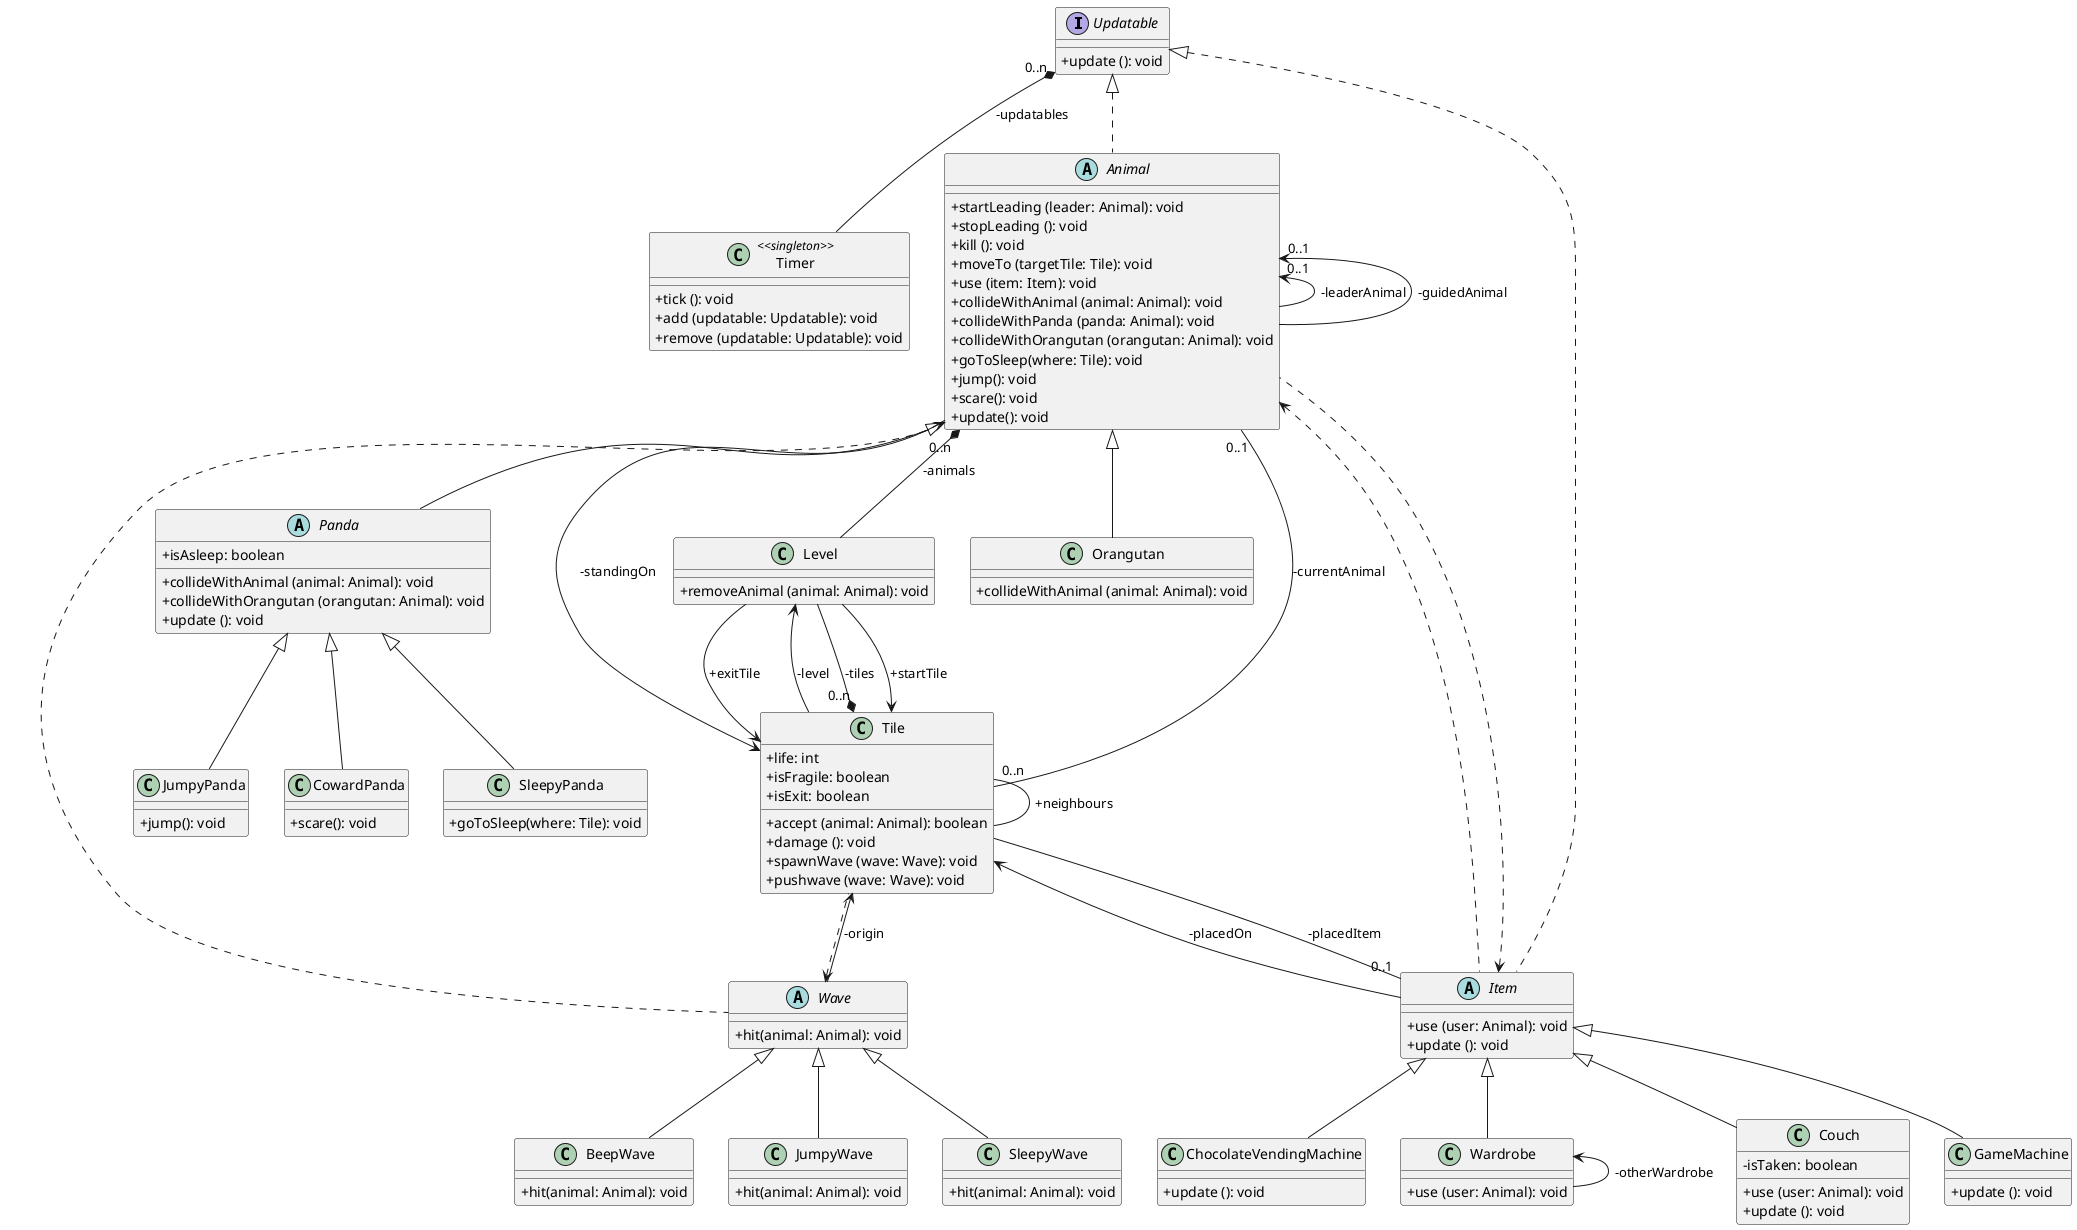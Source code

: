 @startuml

skinparam classAttributeIconSize 0
skinparam guillemet false

' ==========
' Interfaces
' ==========

interface Updatable {
    +update (): void
}

' =======
' Classes
' =======

class Timer <<singleton>> {
    +tick (): void
    +add (updatable: Updatable): void
    +remove (updatable: Updatable): void
}

class Level {
    +removeAnimal (animal: Animal): void
}

class Tile {
    +life: int
    +isFragile: boolean
    +isExit: boolean
    +accept (animal: Animal): boolean
    +damage (): void
    +spawnWave (wave: Wave): void
    +pushwave (wave: Wave): void
}

abstract class Animal {
    +startLeading (leader: Animal): void
    +stopLeading (): void
    +kill (): void
    +moveTo (targetTile: Tile): void
    +use (item: Item): void
    +collideWithAnimal (animal: Animal): void
    +collideWithPanda (panda: Animal): void
    +collideWithOrangutan (orangutan: Animal): void
    +goToSleep(where: Tile): void
    +jump(): void
    +scare(): void
    +update(): void
}

abstract class Item {
    +use (user: Animal): void
    +update (): void
}

abstract class Panda {
    +isAsleep: boolean
    +collideWithAnimal (animal: Animal): void
    +collideWithOrangutan (orangutan: Animal): void
    +update (): void
}

class SleepyPanda {
    +goToSleep(where: Tile): void
}

class JumpyPanda {
    +jump(): void
}

class CowardPanda {
    +scare(): void
}

class Orangutan {
    +collideWithAnimal (animal: Animal): void
}

class Couch {
    -isTaken: boolean
    +use (user: Animal): void
    +update (): void
}

class GameMachine {
    +update (): void
}

class ChocolateVendingMachine {
    +update (): void
}

class Wardrobe {
    +use (user: Animal): void
}

abstract class Wave {
    +hit(animal: Animal): void
}

class SleepyWave{
    +hit(animal: Animal): void
}

class BeepWave{
    +hit(animal: Animal): void
}

class JumpyWave{
    +hit(animal: Animal): void
}
' ===========
' Inheritance
' ===========

Updatable <|.. Animal
Updatable <|.. Item

Animal <|-- Panda
Panda<|-- SleepyPanda
Panda<|-- JumpyPanda
Panda<|-- CowardPanda
Animal <|-- Orangutan

Item <|-- Couch
Item <|-- GameMachine
Item <|-- ChocolateVendingMachine
Item <|-- Wardrobe

Wave<|-- JumpyWave
Wave<|-- SleepyWave
Wave<|-- BeepWave

' ============
' Compositions
' ============

Updatable "0..n" *-- Timer : -updatables
Tile "0..n" *-- Level : -tiles
Animal "0..n" *-- Level : -animals

' ============
' Associations
' ============

Tile "0..n" -- Tile : +neighbours

Tile <-- Animal : -standingOn
Animal "0..1" -- Tile : -currentAnimal

Animal "0..1" <-- Animal : -leaderAnimal
Animal "0..1" <-- Animal : -guidedAnimal

Tile <-- Item : -placedOn
Item "0..1" -- Tile : -placedItem

Tile <-- Wave : -origin

Wave <.. Tile
Tile <-- Level : +startTile
Tile <-- Level : +exitTile

Animal <.. Item
Item <.. Animal

Wardrobe <-- Wardrobe : -otherWardrobe

Level <-- Tile : -level

Animal <.. Wave

@enduml
